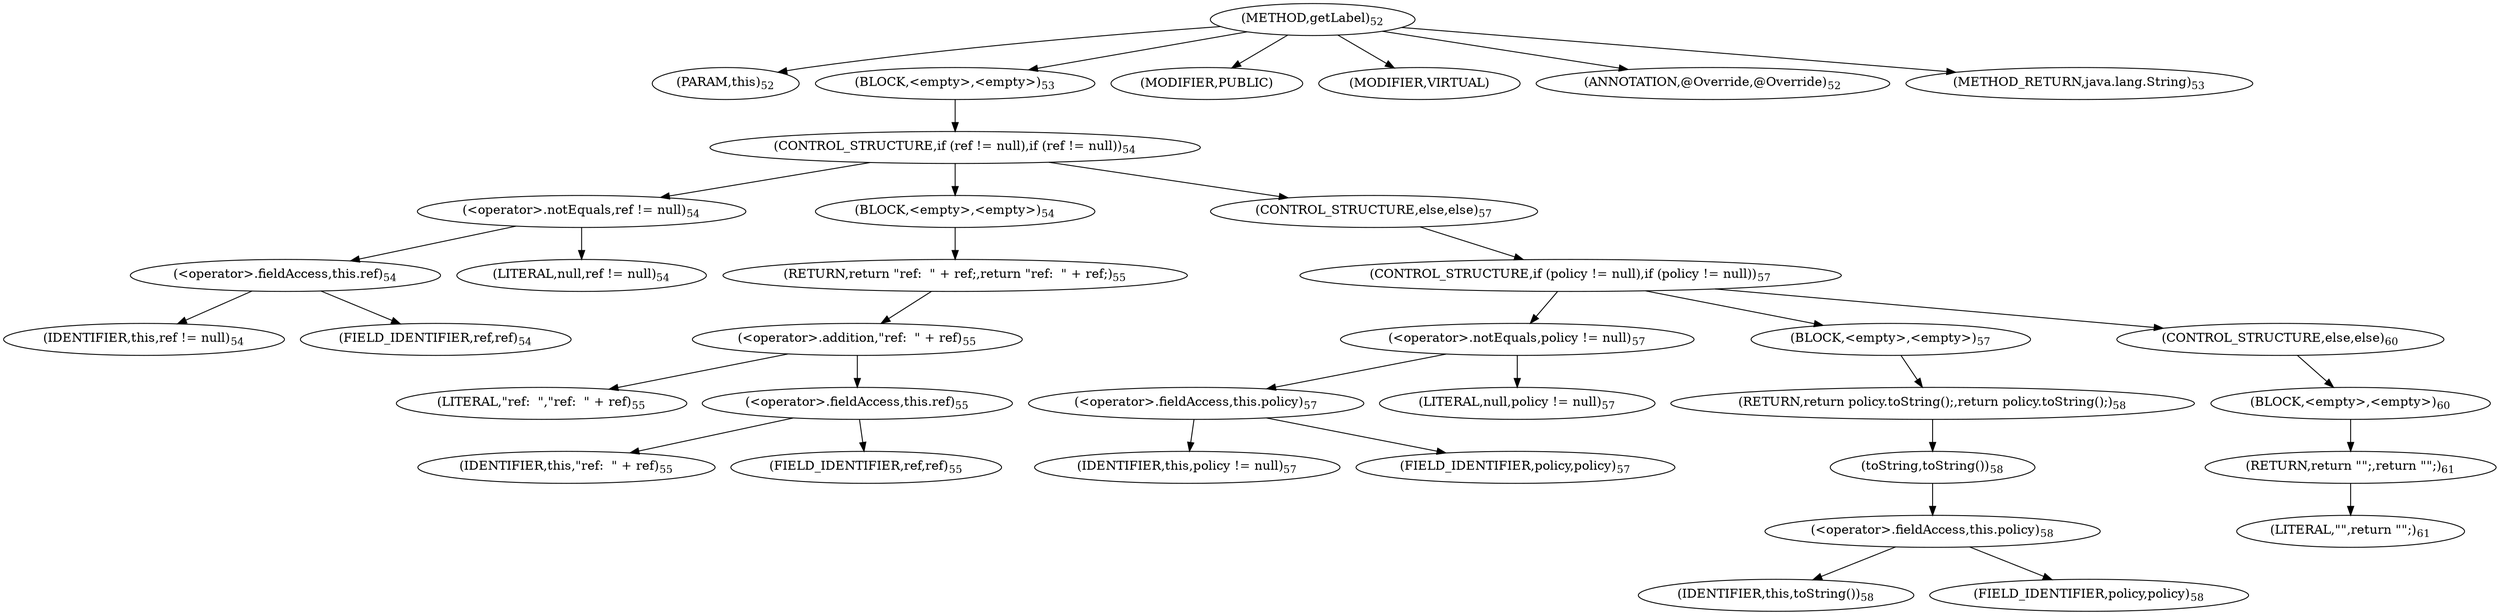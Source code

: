digraph "getLabel" {  
"61" [label = <(METHOD,getLabel)<SUB>52</SUB>> ]
"62" [label = <(PARAM,this)<SUB>52</SUB>> ]
"63" [label = <(BLOCK,&lt;empty&gt;,&lt;empty&gt;)<SUB>53</SUB>> ]
"64" [label = <(CONTROL_STRUCTURE,if (ref != null),if (ref != null))<SUB>54</SUB>> ]
"65" [label = <(&lt;operator&gt;.notEquals,ref != null)<SUB>54</SUB>> ]
"66" [label = <(&lt;operator&gt;.fieldAccess,this.ref)<SUB>54</SUB>> ]
"67" [label = <(IDENTIFIER,this,ref != null)<SUB>54</SUB>> ]
"68" [label = <(FIELD_IDENTIFIER,ref,ref)<SUB>54</SUB>> ]
"69" [label = <(LITERAL,null,ref != null)<SUB>54</SUB>> ]
"70" [label = <(BLOCK,&lt;empty&gt;,&lt;empty&gt;)<SUB>54</SUB>> ]
"71" [label = <(RETURN,return &quot;ref:  &quot; + ref;,return &quot;ref:  &quot; + ref;)<SUB>55</SUB>> ]
"72" [label = <(&lt;operator&gt;.addition,&quot;ref:  &quot; + ref)<SUB>55</SUB>> ]
"73" [label = <(LITERAL,&quot;ref:  &quot;,&quot;ref:  &quot; + ref)<SUB>55</SUB>> ]
"74" [label = <(&lt;operator&gt;.fieldAccess,this.ref)<SUB>55</SUB>> ]
"75" [label = <(IDENTIFIER,this,&quot;ref:  &quot; + ref)<SUB>55</SUB>> ]
"76" [label = <(FIELD_IDENTIFIER,ref,ref)<SUB>55</SUB>> ]
"77" [label = <(CONTROL_STRUCTURE,else,else)<SUB>57</SUB>> ]
"78" [label = <(CONTROL_STRUCTURE,if (policy != null),if (policy != null))<SUB>57</SUB>> ]
"79" [label = <(&lt;operator&gt;.notEquals,policy != null)<SUB>57</SUB>> ]
"80" [label = <(&lt;operator&gt;.fieldAccess,this.policy)<SUB>57</SUB>> ]
"81" [label = <(IDENTIFIER,this,policy != null)<SUB>57</SUB>> ]
"82" [label = <(FIELD_IDENTIFIER,policy,policy)<SUB>57</SUB>> ]
"83" [label = <(LITERAL,null,policy != null)<SUB>57</SUB>> ]
"84" [label = <(BLOCK,&lt;empty&gt;,&lt;empty&gt;)<SUB>57</SUB>> ]
"85" [label = <(RETURN,return policy.toString();,return policy.toString();)<SUB>58</SUB>> ]
"86" [label = <(toString,toString())<SUB>58</SUB>> ]
"87" [label = <(&lt;operator&gt;.fieldAccess,this.policy)<SUB>58</SUB>> ]
"88" [label = <(IDENTIFIER,this,toString())<SUB>58</SUB>> ]
"89" [label = <(FIELD_IDENTIFIER,policy,policy)<SUB>58</SUB>> ]
"90" [label = <(CONTROL_STRUCTURE,else,else)<SUB>60</SUB>> ]
"91" [label = <(BLOCK,&lt;empty&gt;,&lt;empty&gt;)<SUB>60</SUB>> ]
"92" [label = <(RETURN,return &quot;&quot;;,return &quot;&quot;;)<SUB>61</SUB>> ]
"93" [label = <(LITERAL,&quot;&quot;,return &quot;&quot;;)<SUB>61</SUB>> ]
"94" [label = <(MODIFIER,PUBLIC)> ]
"95" [label = <(MODIFIER,VIRTUAL)> ]
"96" [label = <(ANNOTATION,@Override,@Override)<SUB>52</SUB>> ]
"97" [label = <(METHOD_RETURN,java.lang.String)<SUB>53</SUB>> ]
  "61" -> "62" 
  "61" -> "63" 
  "61" -> "94" 
  "61" -> "95" 
  "61" -> "96" 
  "61" -> "97" 
  "63" -> "64" 
  "64" -> "65" 
  "64" -> "70" 
  "64" -> "77" 
  "65" -> "66" 
  "65" -> "69" 
  "66" -> "67" 
  "66" -> "68" 
  "70" -> "71" 
  "71" -> "72" 
  "72" -> "73" 
  "72" -> "74" 
  "74" -> "75" 
  "74" -> "76" 
  "77" -> "78" 
  "78" -> "79" 
  "78" -> "84" 
  "78" -> "90" 
  "79" -> "80" 
  "79" -> "83" 
  "80" -> "81" 
  "80" -> "82" 
  "84" -> "85" 
  "85" -> "86" 
  "86" -> "87" 
  "87" -> "88" 
  "87" -> "89" 
  "90" -> "91" 
  "91" -> "92" 
  "92" -> "93" 
}
